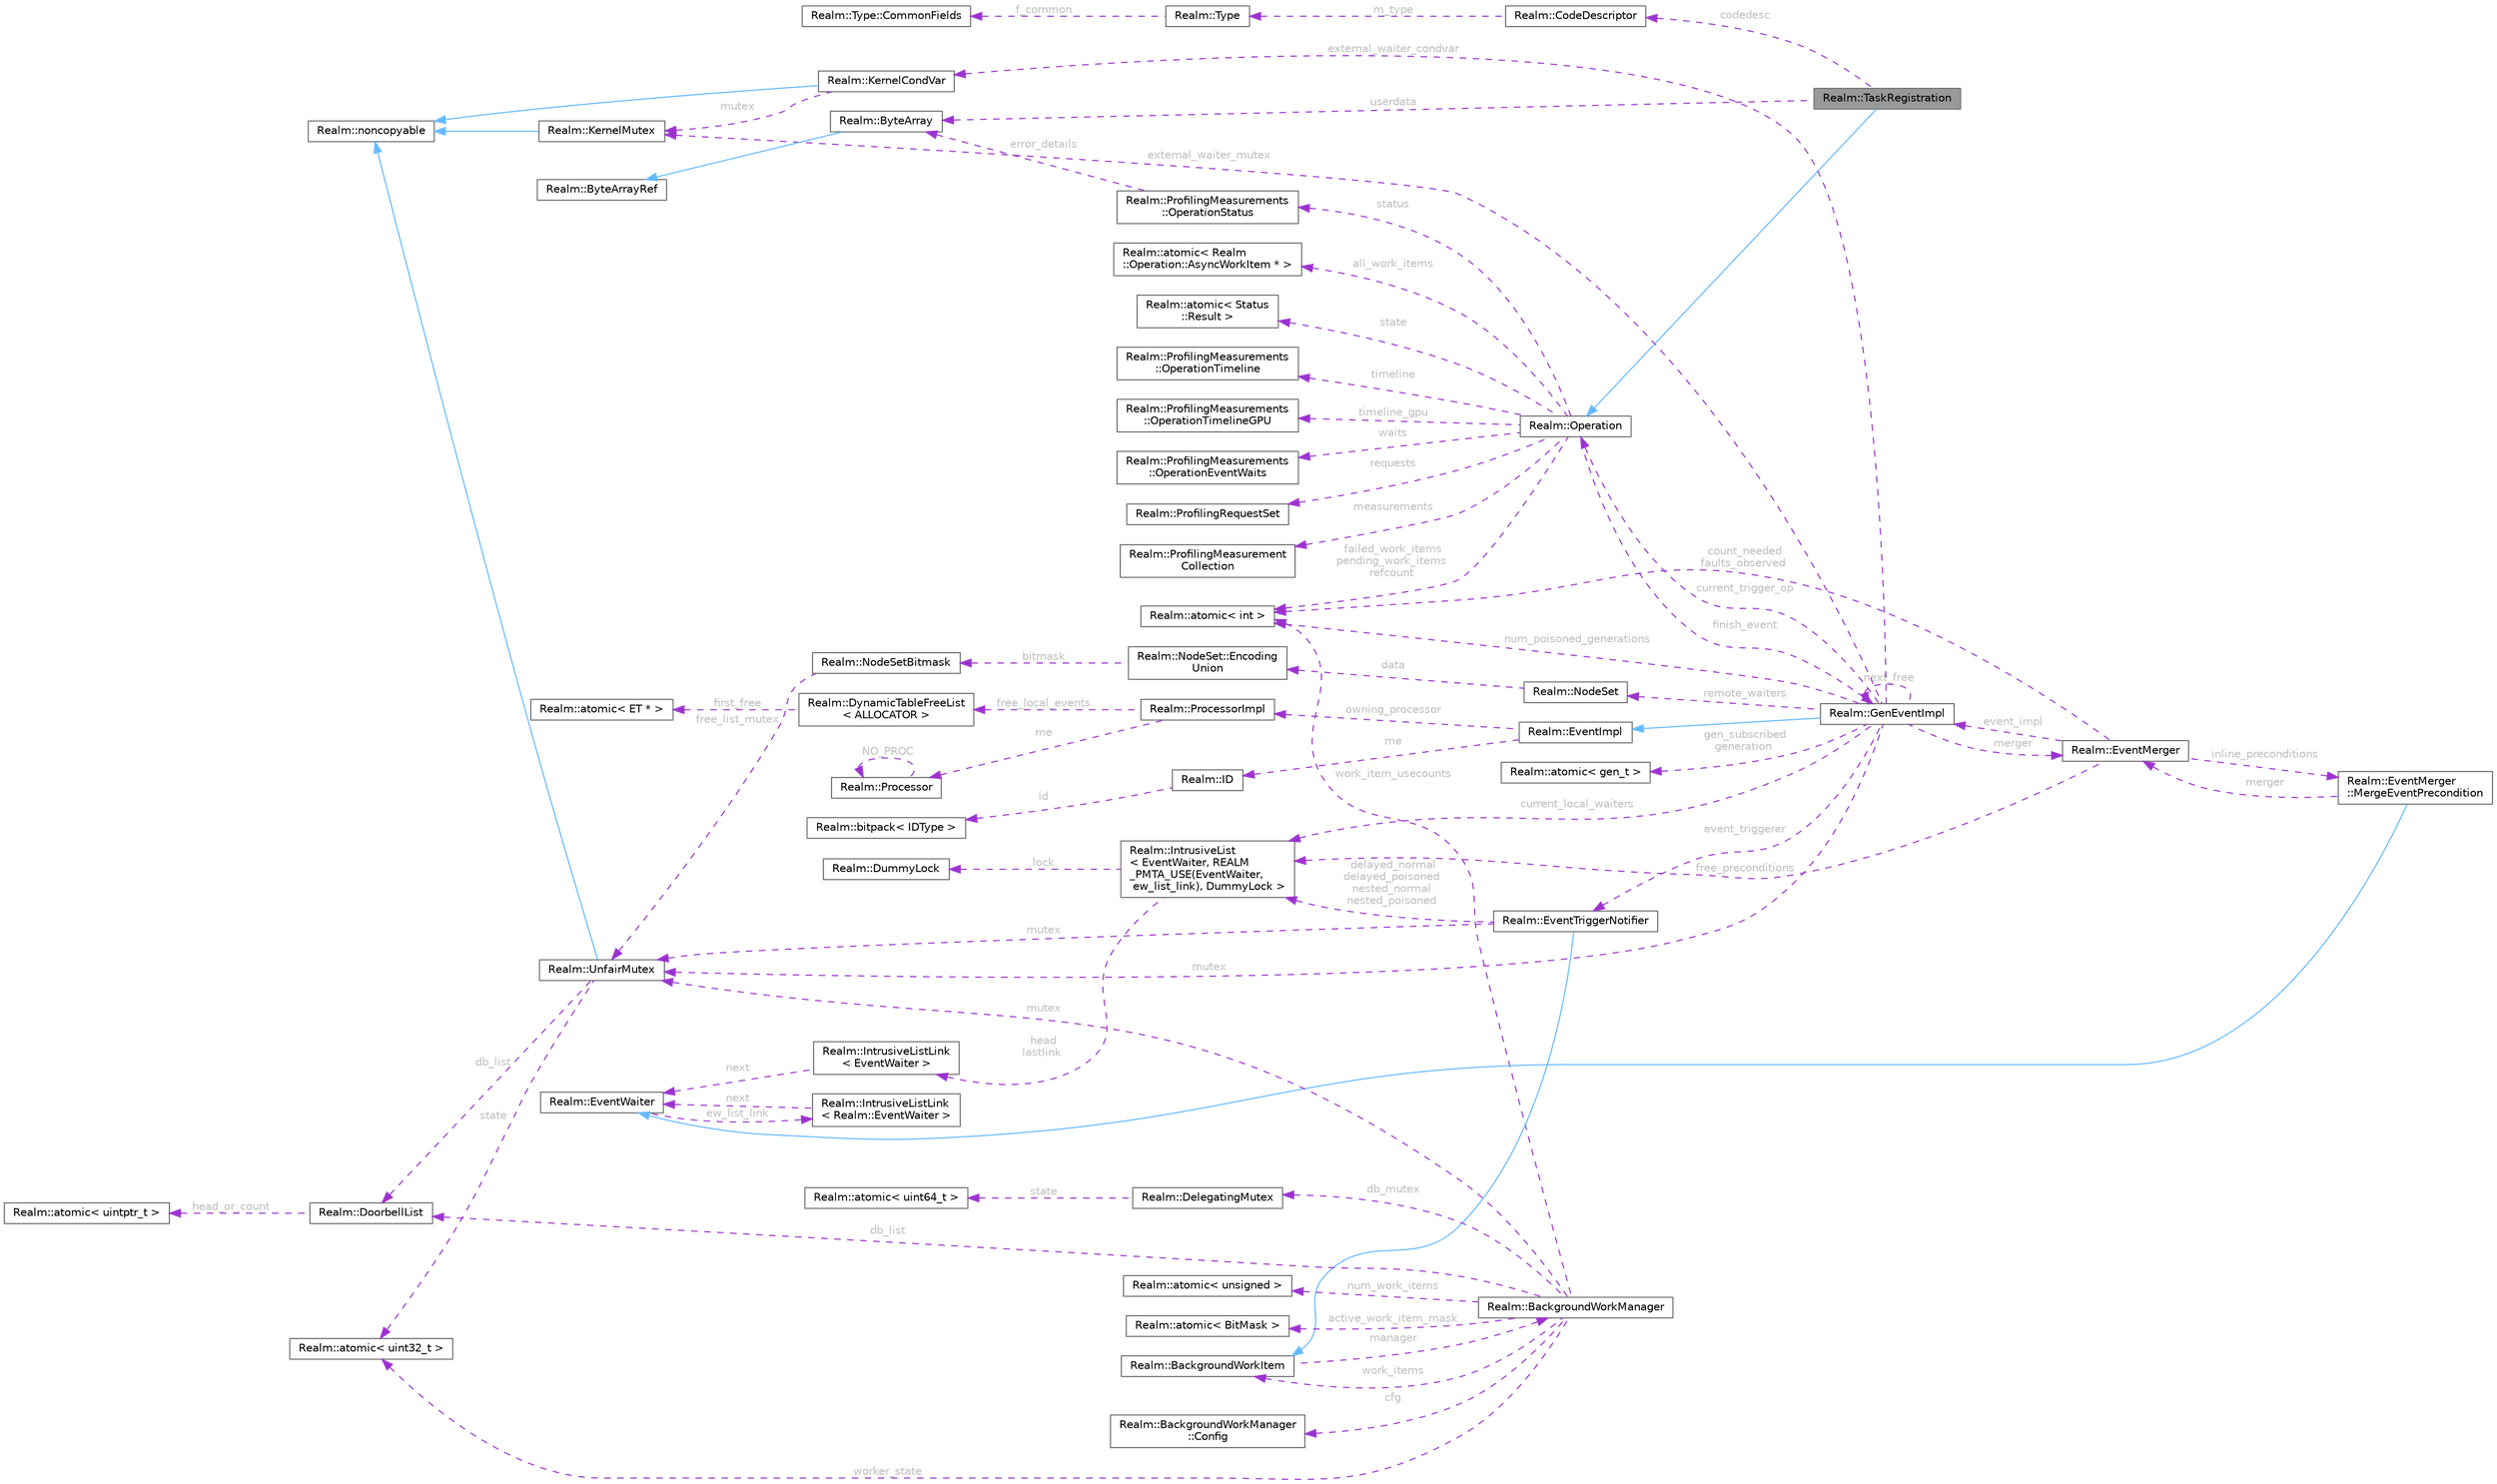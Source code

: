 digraph "Realm::TaskRegistration"
{
 // LATEX_PDF_SIZE
  bgcolor="transparent";
  edge [fontname=Helvetica,fontsize=10,labelfontname=Helvetica,labelfontsize=10];
  node [fontname=Helvetica,fontsize=10,shape=box,height=0.2,width=0.4];
  rankdir="LR";
  Node1 [id="Node000001",label="Realm::TaskRegistration",height=0.2,width=0.4,color="gray40", fillcolor="grey60", style="filled", fontcolor="black",tooltip=" "];
  Node2 -> Node1 [id="edge1_Node000001_Node000002",dir="back",color="steelblue1",style="solid",tooltip=" "];
  Node2 [id="Node000002",label="Realm::Operation",height=0.2,width=0.4,color="gray40", fillcolor="white", style="filled",URL="$classRealm_1_1Operation.html",tooltip=" "];
  Node3 -> Node2 [id="edge2_Node000002_Node000003",dir="back",color="darkorchid3",style="dashed",tooltip=" ",label=" finish_event",fontcolor="grey" ];
  Node3 [id="Node000003",label="Realm::GenEventImpl",height=0.2,width=0.4,color="gray40", fillcolor="white", style="filled",URL="$classRealm_1_1GenEventImpl.html",tooltip=" "];
  Node4 -> Node3 [id="edge3_Node000003_Node000004",dir="back",color="steelblue1",style="solid",tooltip=" "];
  Node4 [id="Node000004",label="Realm::EventImpl",height=0.2,width=0.4,color="gray40", fillcolor="white", style="filled",URL="$classRealm_1_1EventImpl.html",tooltip=" "];
  Node5 -> Node4 [id="edge4_Node000004_Node000005",dir="back",color="darkorchid3",style="dashed",tooltip=" ",label=" me",fontcolor="grey" ];
  Node5 [id="Node000005",label="Realm::ID",height=0.2,width=0.4,color="gray40", fillcolor="white", style="filled",URL="$classRealm_1_1ID.html",tooltip=" "];
  Node6 -> Node5 [id="edge5_Node000005_Node000006",dir="back",color="darkorchid3",style="dashed",tooltip=" ",label=" id",fontcolor="grey" ];
  Node6 [id="Node000006",label="Realm::bitpack\< IDType \>",height=0.2,width=0.4,color="gray40", fillcolor="white", style="filled",URL="$classRealm_1_1bitpack.html",tooltip=" "];
  Node7 -> Node4 [id="edge6_Node000004_Node000007",dir="back",color="darkorchid3",style="dashed",tooltip=" ",label=" owning_processor",fontcolor="grey" ];
  Node7 [id="Node000007",label="Realm::ProcessorImpl",height=0.2,width=0.4,color="gray40", fillcolor="white", style="filled",URL="$classRealm_1_1ProcessorImpl.html",tooltip=" "];
  Node8 -> Node7 [id="edge7_Node000007_Node000008",dir="back",color="darkorchid3",style="dashed",tooltip=" ",label=" free_local_events",fontcolor="grey" ];
  Node8 [id="Node000008",label="Realm::DynamicTableFreeList\l\< ALLOCATOR \>",height=0.2,width=0.4,color="gray40", fillcolor="white", style="filled",URL="$classRealm_1_1DynamicTableFreeList.html",tooltip=" "];
  Node9 -> Node8 [id="edge8_Node000008_Node000009",dir="back",color="darkorchid3",style="dashed",tooltip=" ",label=" first_free",fontcolor="grey" ];
  Node9 [id="Node000009",label="Realm::atomic\< ET * \>",height=0.2,width=0.4,color="gray40", fillcolor="white", style="filled",URL="$classRealm_1_1atomic.html",tooltip=" "];
  Node10 -> Node7 [id="edge9_Node000007_Node000010",dir="back",color="darkorchid3",style="dashed",tooltip=" ",label=" me",fontcolor="grey" ];
  Node10 [id="Node000010",label="Realm::Processor",height=0.2,width=0.4,color="gray40", fillcolor="white", style="filled",URL="$classRealm_1_1Processor.html",tooltip=" "];
  Node10 -> Node10 [id="edge10_Node000010_Node000010",dir="back",color="darkorchid3",style="dashed",tooltip=" ",label=" NO_PROC",fontcolor="grey" ];
  Node11 -> Node3 [id="edge11_Node000003_Node000011",dir="back",color="darkorchid3",style="dashed",tooltip=" ",label=" gen_subscribed\ngeneration",fontcolor="grey" ];
  Node11 [id="Node000011",label="Realm::atomic\< gen_t \>",height=0.2,width=0.4,color="gray40", fillcolor="white", style="filled",URL="$classRealm_1_1atomic.html",tooltip=" "];
  Node12 -> Node3 [id="edge12_Node000003_Node000012",dir="back",color="darkorchid3",style="dashed",tooltip=" ",label=" num_poisoned_generations",fontcolor="grey" ];
  Node12 [id="Node000012",label="Realm::atomic\< int \>",height=0.2,width=0.4,color="gray40", fillcolor="white", style="filled",URL="$classRealm_1_1atomic.html",tooltip=" "];
  Node3 -> Node3 [id="edge13_Node000003_Node000003",dir="back",color="darkorchid3",style="dashed",tooltip=" ",label=" next_free",fontcolor="grey" ];
  Node13 -> Node3 [id="edge14_Node000003_Node000013",dir="back",color="darkorchid3",style="dashed",tooltip=" ",label=" merger",fontcolor="grey" ];
  Node13 [id="Node000013",label="Realm::EventMerger",height=0.2,width=0.4,color="gray40", fillcolor="white", style="filled",URL="$classRealm_1_1EventMerger.html",tooltip=" "];
  Node3 -> Node13 [id="edge15_Node000013_Node000003",dir="back",color="darkorchid3",style="dashed",tooltip=" ",label=" event_impl",fontcolor="grey" ];
  Node12 -> Node13 [id="edge16_Node000013_Node000012",dir="back",color="darkorchid3",style="dashed",tooltip=" ",label=" count_needed\nfaults_observed",fontcolor="grey" ];
  Node14 -> Node13 [id="edge17_Node000013_Node000014",dir="back",color="darkorchid3",style="dashed",tooltip=" ",label=" inline_preconditions",fontcolor="grey" ];
  Node14 [id="Node000014",label="Realm::EventMerger\l::MergeEventPrecondition",height=0.2,width=0.4,color="gray40", fillcolor="white", style="filled",URL="$classRealm_1_1EventMerger_1_1MergeEventPrecondition.html",tooltip=" "];
  Node15 -> Node14 [id="edge18_Node000014_Node000015",dir="back",color="steelblue1",style="solid",tooltip=" "];
  Node15 [id="Node000015",label="Realm::EventWaiter",height=0.2,width=0.4,color="gray40", fillcolor="white", style="filled",URL="$classRealm_1_1EventWaiter.html",tooltip=" "];
  Node16 -> Node15 [id="edge19_Node000015_Node000016",dir="back",color="darkorchid3",style="dashed",tooltip=" ",label=" ew_list_link",fontcolor="grey" ];
  Node16 [id="Node000016",label="Realm::IntrusiveListLink\l\< Realm::EventWaiter \>",height=0.2,width=0.4,color="gray40", fillcolor="white", style="filled",URL="$structRealm_1_1IntrusiveListLink.html",tooltip=" "];
  Node15 -> Node16 [id="edge20_Node000016_Node000015",dir="back",color="darkorchid3",style="dashed",tooltip=" ",label=" next",fontcolor="grey" ];
  Node13 -> Node14 [id="edge21_Node000014_Node000013",dir="back",color="darkorchid3",style="dashed",tooltip=" ",label=" merger",fontcolor="grey" ];
  Node17 -> Node13 [id="edge22_Node000013_Node000017",dir="back",color="darkorchid3",style="dashed",tooltip=" ",label=" free_preconditions",fontcolor="grey" ];
  Node17 [id="Node000017",label="Realm::IntrusiveList\l\< EventWaiter, REALM\l_PMTA_USE(EventWaiter,\l ew_list_link), DummyLock \>",height=0.2,width=0.4,color="gray40", fillcolor="white", style="filled",URL="$classRealm_1_1IntrusiveList.html",tooltip=" "];
  Node18 -> Node17 [id="edge23_Node000017_Node000018",dir="back",color="darkorchid3",style="dashed",tooltip=" ",label=" lock",fontcolor="grey" ];
  Node18 [id="Node000018",label="Realm::DummyLock",height=0.2,width=0.4,color="gray40", fillcolor="white", style="filled",URL="$classRealm_1_1DummyLock.html",tooltip=" "];
  Node19 -> Node17 [id="edge24_Node000017_Node000019",dir="back",color="darkorchid3",style="dashed",tooltip=" ",label=" head\nlastlink",fontcolor="grey" ];
  Node19 [id="Node000019",label="Realm::IntrusiveListLink\l\< EventWaiter \>",height=0.2,width=0.4,color="gray40", fillcolor="white", style="filled",URL="$structRealm_1_1IntrusiveListLink.html",tooltip=" "];
  Node15 -> Node19 [id="edge25_Node000019_Node000015",dir="back",color="darkorchid3",style="dashed",tooltip=" ",label=" next",fontcolor="grey" ];
  Node20 -> Node3 [id="edge26_Node000003_Node000020",dir="back",color="darkorchid3",style="dashed",tooltip=" ",label=" event_triggerer",fontcolor="grey" ];
  Node20 [id="Node000020",label="Realm::EventTriggerNotifier",height=0.2,width=0.4,color="gray40", fillcolor="white", style="filled",URL="$classRealm_1_1EventTriggerNotifier.html",tooltip=" "];
  Node21 -> Node20 [id="edge27_Node000020_Node000021",dir="back",color="steelblue1",style="solid",tooltip=" "];
  Node21 [id="Node000021",label="Realm::BackgroundWorkItem",height=0.2,width=0.4,color="gray40", fillcolor="white", style="filled",URL="$classRealm_1_1BackgroundWorkItem.html",tooltip=" "];
  Node22 -> Node21 [id="edge28_Node000021_Node000022",dir="back",color="darkorchid3",style="dashed",tooltip=" ",label=" manager",fontcolor="grey" ];
  Node22 [id="Node000022",label="Realm::BackgroundWorkManager",height=0.2,width=0.4,color="gray40", fillcolor="white", style="filled",URL="$classRealm_1_1BackgroundWorkManager.html",tooltip=" "];
  Node23 -> Node22 [id="edge29_Node000022_Node000023",dir="back",color="darkorchid3",style="dashed",tooltip=" ",label=" cfg",fontcolor="grey" ];
  Node23 [id="Node000023",label="Realm::BackgroundWorkManager\l::Config",height=0.2,width=0.4,color="gray40", fillcolor="white", style="filled",URL="$structRealm_1_1BackgroundWorkManager_1_1Config.html",tooltip=" "];
  Node24 -> Node22 [id="edge30_Node000022_Node000024",dir="back",color="darkorchid3",style="dashed",tooltip=" ",label=" mutex",fontcolor="grey" ];
  Node24 [id="Node000024",label="Realm::UnfairMutex",height=0.2,width=0.4,color="gray40", fillcolor="white", style="filled",URL="$classRealm_1_1UnfairMutex.html",tooltip=" "];
  Node25 -> Node24 [id="edge31_Node000024_Node000025",dir="back",color="steelblue1",style="solid",tooltip=" "];
  Node25 [id="Node000025",label="Realm::noncopyable",height=0.2,width=0.4,color="gray40", fillcolor="white", style="filled",URL="$classRealm_1_1noncopyable.html",tooltip=" "];
  Node26 -> Node24 [id="edge32_Node000024_Node000026",dir="back",color="darkorchid3",style="dashed",tooltip=" ",label=" state",fontcolor="grey" ];
  Node26 [id="Node000026",label="Realm::atomic\< uint32_t \>",height=0.2,width=0.4,color="gray40", fillcolor="white", style="filled",URL="$classRealm_1_1atomic.html",tooltip=" "];
  Node27 -> Node24 [id="edge33_Node000024_Node000027",dir="back",color="darkorchid3",style="dashed",tooltip=" ",label=" db_list",fontcolor="grey" ];
  Node27 [id="Node000027",label="Realm::DoorbellList",height=0.2,width=0.4,color="gray40", fillcolor="white", style="filled",URL="$classRealm_1_1DoorbellList.html",tooltip=" "];
  Node28 -> Node27 [id="edge34_Node000027_Node000028",dir="back",color="darkorchid3",style="dashed",tooltip=" ",label=" head_or_count",fontcolor="grey" ];
  Node28 [id="Node000028",label="Realm::atomic\< uintptr_t \>",height=0.2,width=0.4,color="gray40", fillcolor="white", style="filled",URL="$classRealm_1_1atomic.html",tooltip=" "];
  Node29 -> Node22 [id="edge35_Node000022_Node000029",dir="back",color="darkorchid3",style="dashed",tooltip=" ",label=" num_work_items",fontcolor="grey" ];
  Node29 [id="Node000029",label="Realm::atomic\< unsigned \>",height=0.2,width=0.4,color="gray40", fillcolor="white", style="filled",URL="$classRealm_1_1atomic.html",tooltip=" "];
  Node30 -> Node22 [id="edge36_Node000022_Node000030",dir="back",color="darkorchid3",style="dashed",tooltip=" ",label=" active_work_item_mask",fontcolor="grey" ];
  Node30 [id="Node000030",label="Realm::atomic\< BitMask \>",height=0.2,width=0.4,color="gray40", fillcolor="white", style="filled",URL="$classRealm_1_1atomic.html",tooltip=" "];
  Node12 -> Node22 [id="edge37_Node000022_Node000012",dir="back",color="darkorchid3",style="dashed",tooltip=" ",label=" work_item_usecounts",fontcolor="grey" ];
  Node21 -> Node22 [id="edge38_Node000022_Node000021",dir="back",color="darkorchid3",style="dashed",tooltip=" ",label=" work_items",fontcolor="grey" ];
  Node26 -> Node22 [id="edge39_Node000022_Node000026",dir="back",color="darkorchid3",style="dashed",tooltip=" ",label=" worker_state",fontcolor="grey" ];
  Node31 -> Node22 [id="edge40_Node000022_Node000031",dir="back",color="darkorchid3",style="dashed",tooltip=" ",label=" db_mutex",fontcolor="grey" ];
  Node31 [id="Node000031",label="Realm::DelegatingMutex",height=0.2,width=0.4,color="gray40", fillcolor="white", style="filled",URL="$classRealm_1_1DelegatingMutex.html",tooltip=" "];
  Node32 -> Node31 [id="edge41_Node000031_Node000032",dir="back",color="darkorchid3",style="dashed",tooltip=" ",label=" state",fontcolor="grey" ];
  Node32 [id="Node000032",label="Realm::atomic\< uint64_t \>",height=0.2,width=0.4,color="gray40", fillcolor="white", style="filled",URL="$classRealm_1_1atomic.html",tooltip=" "];
  Node27 -> Node22 [id="edge42_Node000022_Node000027",dir="back",color="darkorchid3",style="dashed",tooltip=" ",label=" db_list",fontcolor="grey" ];
  Node24 -> Node20 [id="edge43_Node000020_Node000024",dir="back",color="darkorchid3",style="dashed",tooltip=" ",label=" mutex",fontcolor="grey" ];
  Node17 -> Node20 [id="edge44_Node000020_Node000017",dir="back",color="darkorchid3",style="dashed",tooltip=" ",label=" delayed_normal\ndelayed_poisoned\nnested_normal\nnested_poisoned",fontcolor="grey" ];
  Node24 -> Node3 [id="edge45_Node000003_Node000024",dir="back",color="darkorchid3",style="dashed",tooltip=" ",label=" mutex",fontcolor="grey" ];
  Node2 -> Node3 [id="edge46_Node000003_Node000002",dir="back",color="darkorchid3",style="dashed",tooltip=" ",label=" current_trigger_op",fontcolor="grey" ];
  Node17 -> Node3 [id="edge47_Node000003_Node000017",dir="back",color="darkorchid3",style="dashed",tooltip=" ",label=" current_local_waiters",fontcolor="grey" ];
  Node33 -> Node3 [id="edge48_Node000003_Node000033",dir="back",color="darkorchid3",style="dashed",tooltip=" ",label=" external_waiter_mutex",fontcolor="grey" ];
  Node33 [id="Node000033",label="Realm::KernelMutex",height=0.2,width=0.4,color="gray40", fillcolor="white", style="filled",URL="$classRealm_1_1KernelMutex.html",tooltip=" "];
  Node25 -> Node33 [id="edge49_Node000033_Node000025",dir="back",color="steelblue1",style="solid",tooltip=" "];
  Node34 -> Node3 [id="edge50_Node000003_Node000034",dir="back",color="darkorchid3",style="dashed",tooltip=" ",label=" external_waiter_condvar",fontcolor="grey" ];
  Node34 [id="Node000034",label="Realm::KernelCondVar",height=0.2,width=0.4,color="gray40", fillcolor="white", style="filled",URL="$classRealm_1_1KernelCondVar.html",tooltip=" "];
  Node25 -> Node34 [id="edge51_Node000034_Node000025",dir="back",color="steelblue1",style="solid",tooltip=" "];
  Node33 -> Node34 [id="edge52_Node000034_Node000033",dir="back",color="darkorchid3",style="dashed",tooltip=" ",label=" mutex",fontcolor="grey" ];
  Node35 -> Node3 [id="edge53_Node000003_Node000035",dir="back",color="darkorchid3",style="dashed",tooltip=" ",label=" remote_waiters",fontcolor="grey" ];
  Node35 [id="Node000035",label="Realm::NodeSet",height=0.2,width=0.4,color="gray40", fillcolor="white", style="filled",URL="$classRealm_1_1NodeSet.html",tooltip=" "];
  Node36 -> Node35 [id="edge54_Node000035_Node000036",dir="back",color="darkorchid3",style="dashed",tooltip=" ",label=" data",fontcolor="grey" ];
  Node36 [id="Node000036",label="Realm::NodeSet::Encoding\lUnion",height=0.2,width=0.4,color="gray40", fillcolor="white", style="filled",URL="$unionRealm_1_1NodeSet_1_1EncodingUnion.html",tooltip=" "];
  Node37 -> Node36 [id="edge55_Node000036_Node000037",dir="back",color="darkorchid3",style="dashed",tooltip=" ",label=" bitmask",fontcolor="grey" ];
  Node37 [id="Node000037",label="Realm::NodeSetBitmask",height=0.2,width=0.4,color="gray40", fillcolor="white", style="filled",URL="$classRealm_1_1NodeSetBitmask.html",tooltip=" "];
  Node24 -> Node37 [id="edge56_Node000037_Node000024",dir="back",color="darkorchid3",style="dashed",tooltip=" ",label=" free_list_mutex",fontcolor="grey" ];
  Node12 -> Node2 [id="edge57_Node000002_Node000012",dir="back",color="darkorchid3",style="dashed",tooltip=" ",label=" failed_work_items\npending_work_items\nrefcount",fontcolor="grey" ];
  Node38 -> Node2 [id="edge58_Node000002_Node000038",dir="back",color="darkorchid3",style="dashed",tooltip=" ",label=" state",fontcolor="grey" ];
  Node38 [id="Node000038",label="Realm::atomic\< Status\l::Result \>",height=0.2,width=0.4,color="gray40", fillcolor="white", style="filled",URL="$classRealm_1_1atomic.html",tooltip=" "];
  Node39 -> Node2 [id="edge59_Node000002_Node000039",dir="back",color="darkorchid3",style="dashed",tooltip=" ",label=" status",fontcolor="grey" ];
  Node39 [id="Node000039",label="Realm::ProfilingMeasurements\l::OperationStatus",height=0.2,width=0.4,color="gray40", fillcolor="white", style="filled",URL="$structRealm_1_1ProfilingMeasurements_1_1OperationStatus.html",tooltip=" "];
  Node40 -> Node39 [id="edge60_Node000039_Node000040",dir="back",color="darkorchid3",style="dashed",tooltip=" ",label=" error_details",fontcolor="grey" ];
  Node40 [id="Node000040",label="Realm::ByteArray",height=0.2,width=0.4,color="gray40", fillcolor="white", style="filled",URL="$classRealm_1_1ByteArray.html",tooltip=" "];
  Node41 -> Node40 [id="edge61_Node000040_Node000041",dir="back",color="steelblue1",style="solid",tooltip=" "];
  Node41 [id="Node000041",label="Realm::ByteArrayRef",height=0.2,width=0.4,color="gray40", fillcolor="white", style="filled",URL="$classRealm_1_1ByteArrayRef.html",tooltip=" "];
  Node42 -> Node2 [id="edge62_Node000002_Node000042",dir="back",color="darkorchid3",style="dashed",tooltip=" ",label=" timeline",fontcolor="grey" ];
  Node42 [id="Node000042",label="Realm::ProfilingMeasurements\l::OperationTimeline",height=0.2,width=0.4,color="gray40", fillcolor="white", style="filled",URL="$structRealm_1_1ProfilingMeasurements_1_1OperationTimeline.html",tooltip=" "];
  Node43 -> Node2 [id="edge63_Node000002_Node000043",dir="back",color="darkorchid3",style="dashed",tooltip=" ",label=" timeline_gpu",fontcolor="grey" ];
  Node43 [id="Node000043",label="Realm::ProfilingMeasurements\l::OperationTimelineGPU",height=0.2,width=0.4,color="gray40", fillcolor="white", style="filled",URL="$structRealm_1_1ProfilingMeasurements_1_1OperationTimelineGPU.html",tooltip=" "];
  Node44 -> Node2 [id="edge64_Node000002_Node000044",dir="back",color="darkorchid3",style="dashed",tooltip=" ",label=" waits",fontcolor="grey" ];
  Node44 [id="Node000044",label="Realm::ProfilingMeasurements\l::OperationEventWaits",height=0.2,width=0.4,color="gray40", fillcolor="white", style="filled",URL="$structRealm_1_1ProfilingMeasurements_1_1OperationEventWaits.html",tooltip=" "];
  Node45 -> Node2 [id="edge65_Node000002_Node000045",dir="back",color="darkorchid3",style="dashed",tooltip=" ",label=" requests",fontcolor="grey" ];
  Node45 [id="Node000045",label="Realm::ProfilingRequestSet",height=0.2,width=0.4,color="gray40", fillcolor="white", style="filled",URL="$classRealm_1_1ProfilingRequestSet.html",tooltip=" "];
  Node46 -> Node2 [id="edge66_Node000002_Node000046",dir="back",color="darkorchid3",style="dashed",tooltip=" ",label=" measurements",fontcolor="grey" ];
  Node46 [id="Node000046",label="Realm::ProfilingMeasurement\lCollection",height=0.2,width=0.4,color="gray40", fillcolor="white", style="filled",URL="$classRealm_1_1ProfilingMeasurementCollection.html",tooltip=" "];
  Node47 -> Node2 [id="edge67_Node000002_Node000047",dir="back",color="darkorchid3",style="dashed",tooltip=" ",label=" all_work_items",fontcolor="grey" ];
  Node47 [id="Node000047",label="Realm::atomic\< Realm\l::Operation::AsyncWorkItem * \>",height=0.2,width=0.4,color="gray40", fillcolor="white", style="filled",URL="$classRealm_1_1atomic.html",tooltip=" "];
  Node48 -> Node1 [id="edge68_Node000001_Node000048",dir="back",color="darkorchid3",style="dashed",tooltip=" ",label=" codedesc",fontcolor="grey" ];
  Node48 [id="Node000048",label="Realm::CodeDescriptor",height=0.2,width=0.4,color="gray40", fillcolor="white", style="filled",URL="$classRealm_1_1CodeDescriptor.html",tooltip=" "];
  Node49 -> Node48 [id="edge69_Node000048_Node000049",dir="back",color="darkorchid3",style="dashed",tooltip=" ",label=" m_type",fontcolor="grey" ];
  Node49 [id="Node000049",label="Realm::Type",height=0.2,width=0.4,color="gray40", fillcolor="white", style="filled",URL="$classRealm_1_1Type.html",tooltip=" "];
  Node50 -> Node49 [id="edge70_Node000049_Node000050",dir="back",color="darkorchid3",style="dashed",tooltip=" ",label=" f_common",fontcolor="grey" ];
  Node50 [id="Node000050",label="Realm::Type::CommonFields",height=0.2,width=0.4,color="gray40", fillcolor="white", style="filled",URL="$structRealm_1_1Type_1_1CommonFields.html",tooltip=" "];
  Node40 -> Node1 [id="edge71_Node000001_Node000040",dir="back",color="darkorchid3",style="dashed",tooltip=" ",label=" userdata",fontcolor="grey" ];
}
